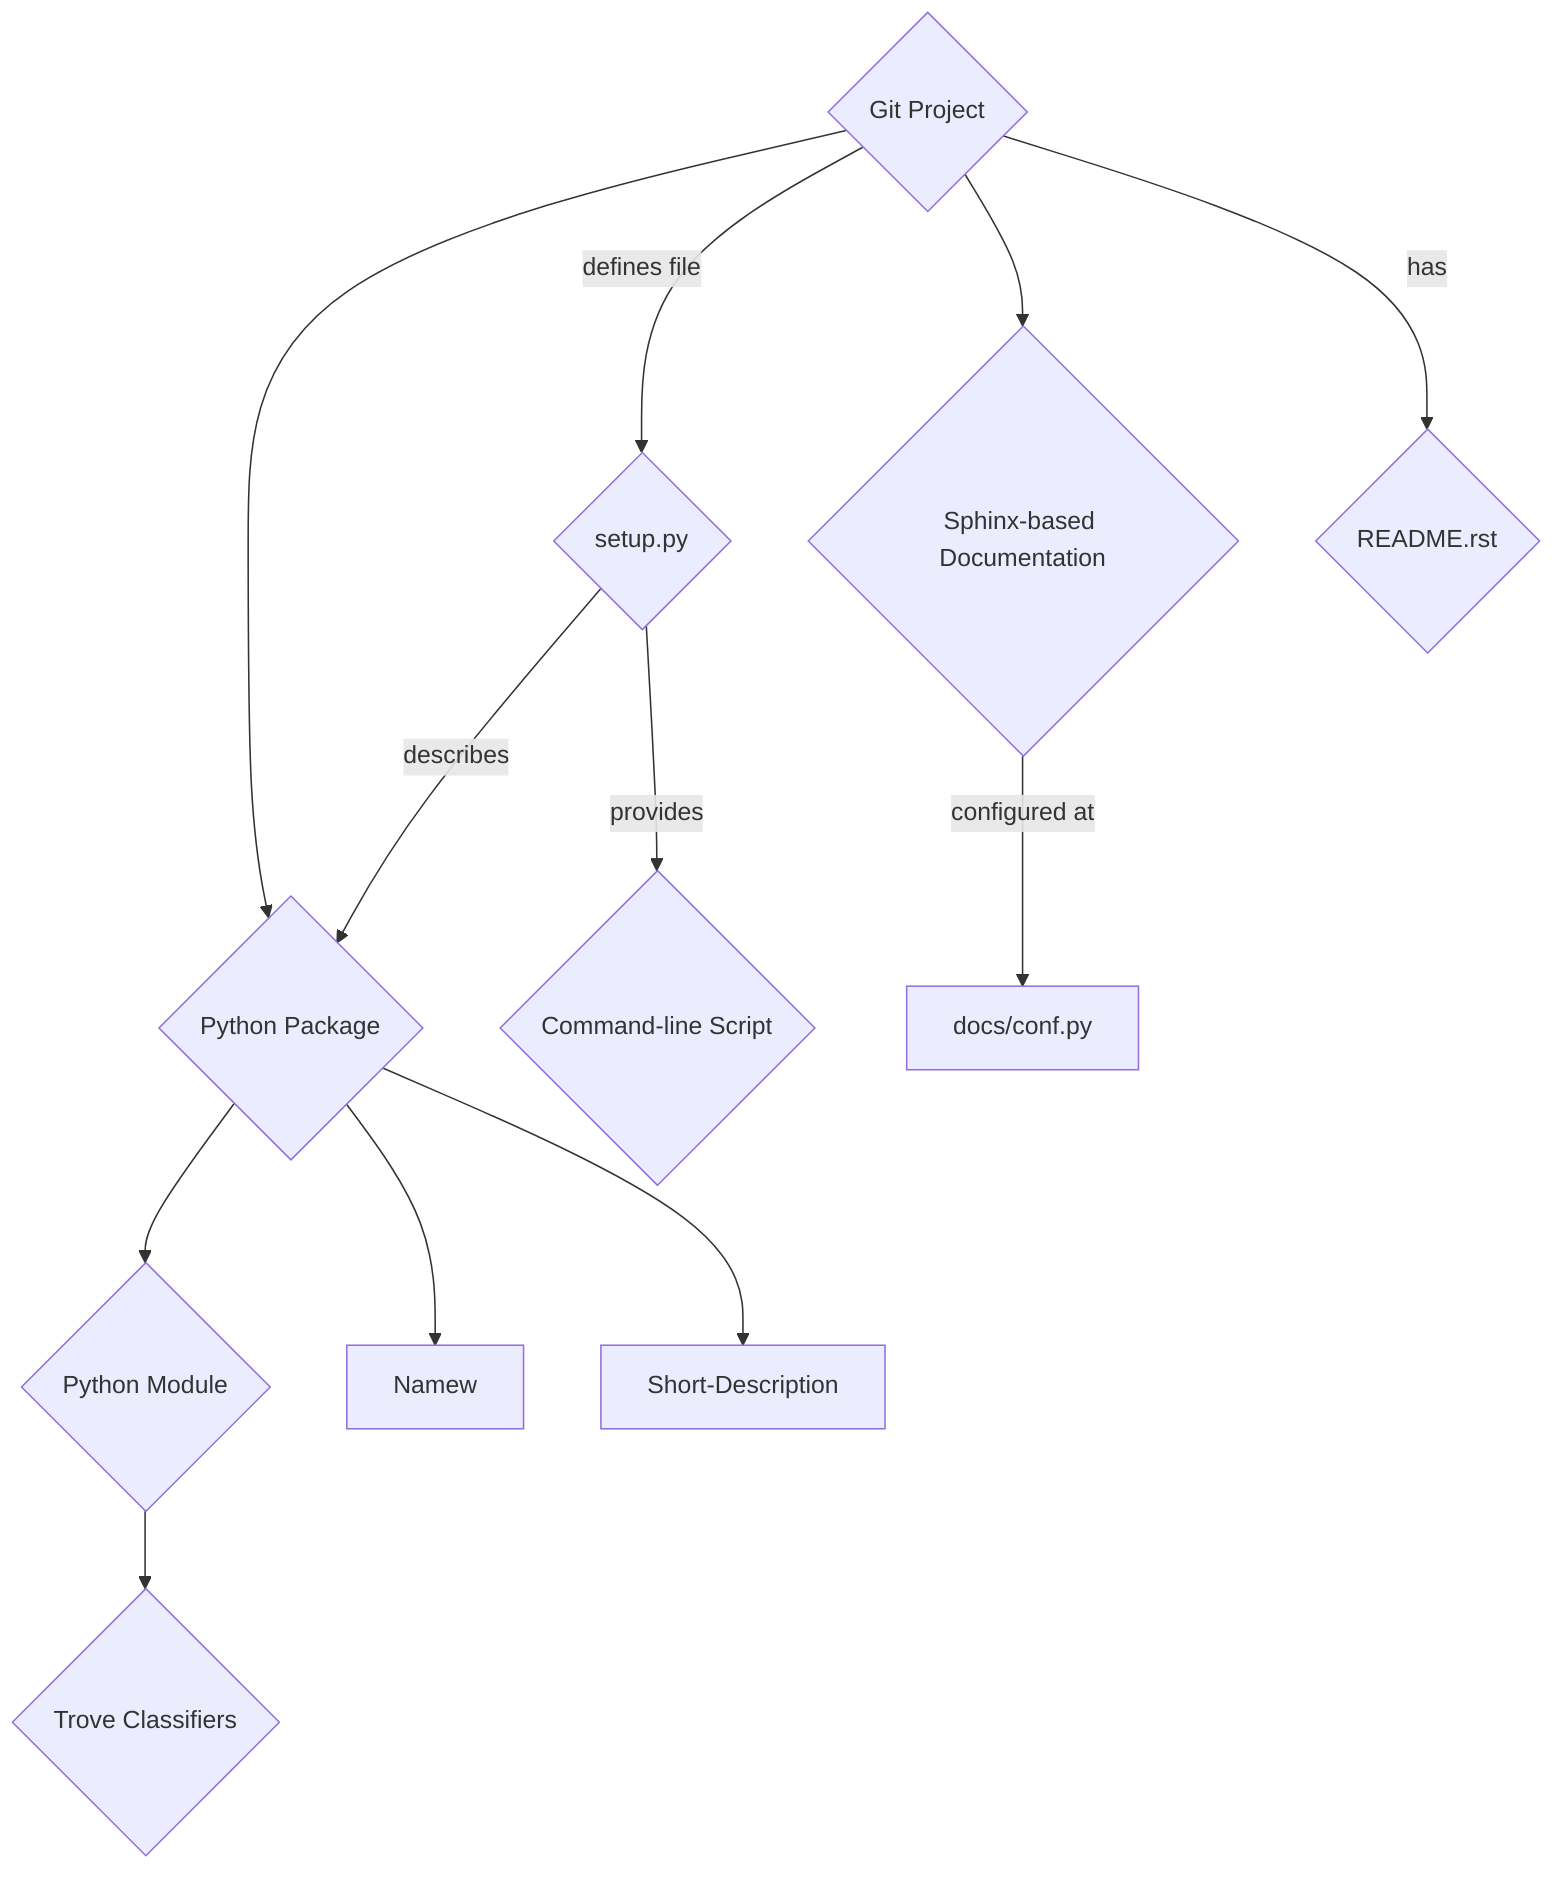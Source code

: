 graph TD
Project{Git Project}-->Package{Python Package}
Project-->|defines file|SetupPy{setup.py}
Project-->Docs{Sphinx-based Documentation}
Docs-->|configured at|docs/conf.py
Package-->Module{Python Module}
Module-->TroveClassifiers{Trove Classifiers}
Package-->Namew
Package-->Short-Description
Project-->|has|README{README.rst}

SetupPy-->|describes|Package
SetupPy-->|provides|CLI{Command-line Script}